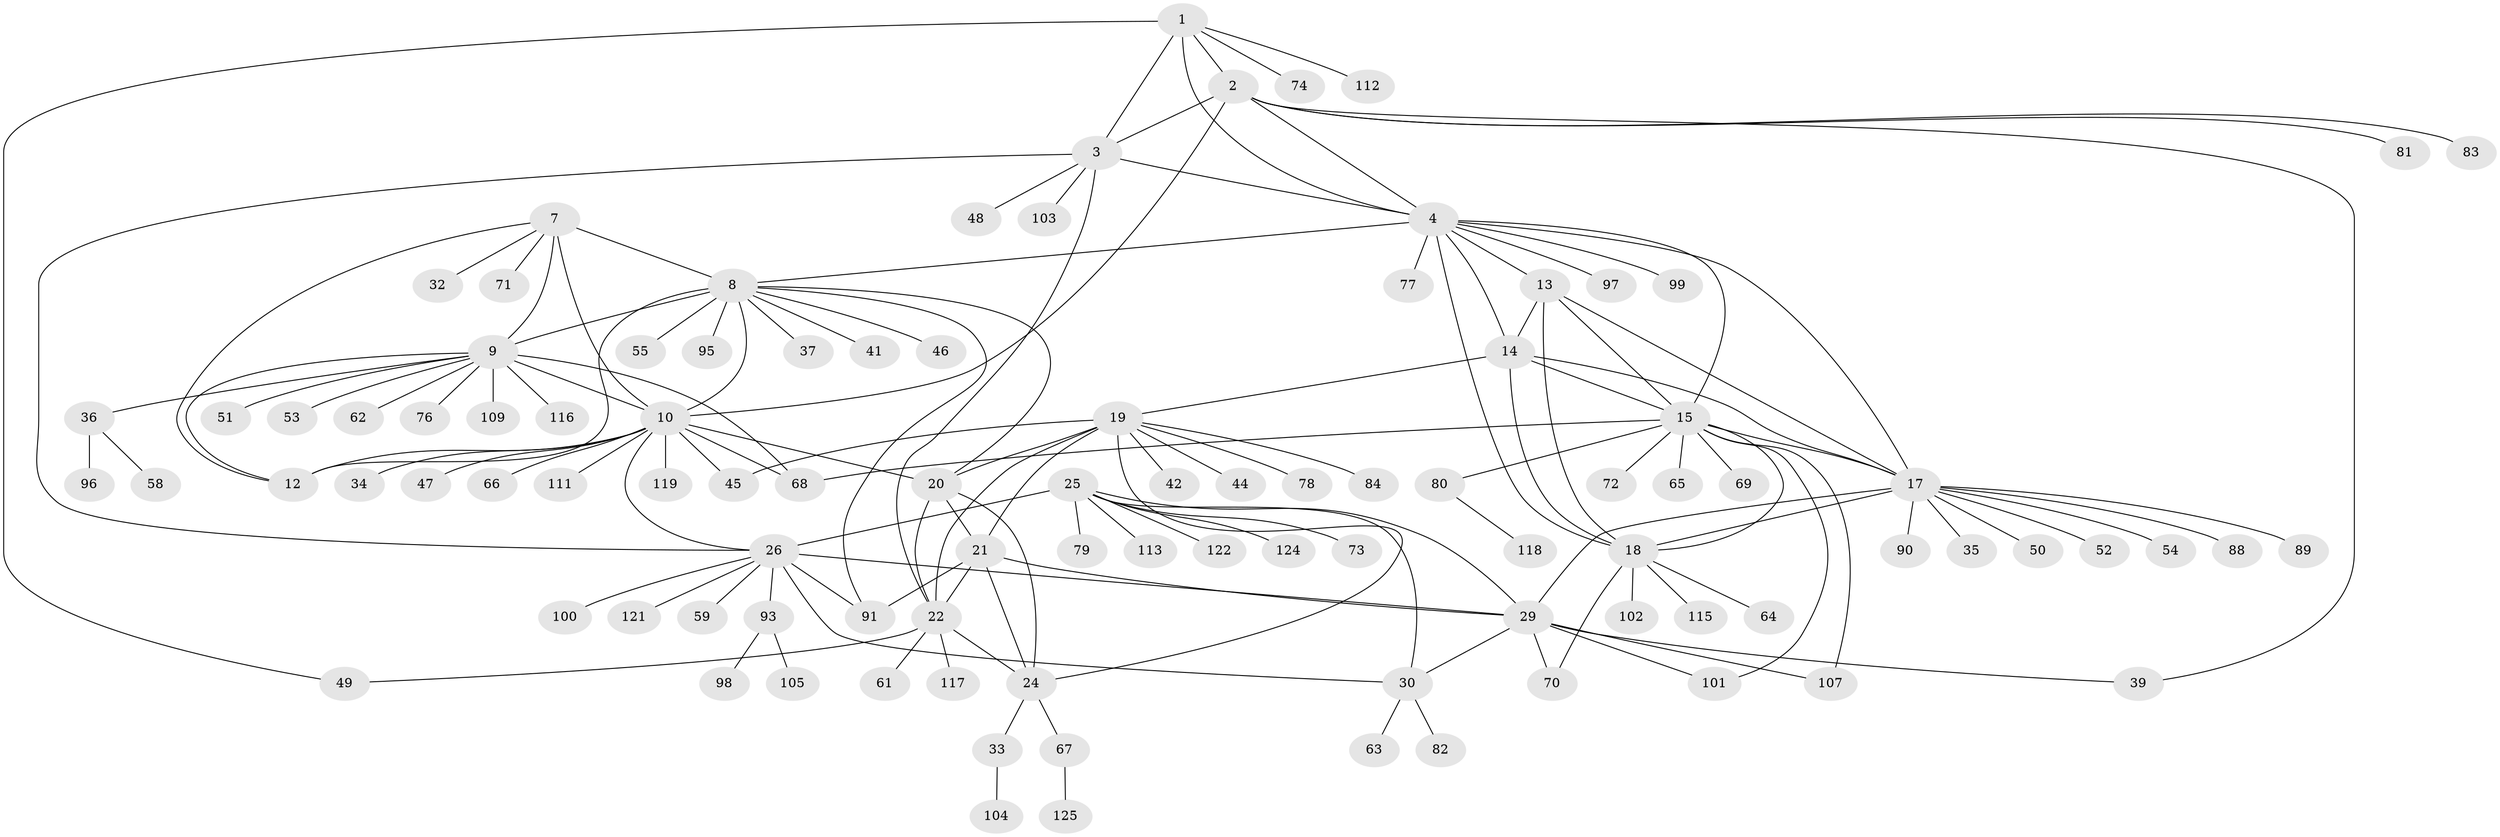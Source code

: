 // Generated by graph-tools (version 1.1) at 2025/24/03/03/25 07:24:14]
// undirected, 99 vertices, 143 edges
graph export_dot {
graph [start="1"]
  node [color=gray90,style=filled];
  1 [super="+6"];
  2;
  3 [super="+5"];
  4 [super="+16"];
  7 [super="+123"];
  8 [super="+11"];
  9 [super="+86"];
  10 [super="+57"];
  12;
  13;
  14;
  15 [super="+40"];
  17 [super="+38"];
  18 [super="+43"];
  19 [super="+23"];
  20 [super="+87"];
  21;
  22 [super="+108"];
  24 [super="+31"];
  25 [super="+27"];
  26 [super="+28"];
  29 [super="+60"];
  30 [super="+56"];
  32;
  33;
  34;
  35;
  36;
  37;
  39 [super="+75"];
  41;
  42;
  44;
  45;
  46;
  47;
  48;
  49;
  50;
  51;
  52;
  53;
  54;
  55;
  58;
  59;
  61;
  62;
  63;
  64;
  65;
  66;
  67 [super="+85"];
  68;
  69;
  70;
  71 [super="+92"];
  72;
  73;
  74;
  76;
  77 [super="+114"];
  78;
  79;
  80;
  81;
  82 [super="+106"];
  83 [super="+94"];
  84;
  88;
  89;
  90;
  91 [super="+120"];
  93 [super="+126"];
  95;
  96;
  97;
  98;
  99;
  100;
  101;
  102 [super="+110"];
  103;
  104;
  105;
  107;
  109;
  111;
  112;
  113;
  115;
  116;
  117;
  118;
  119;
  121;
  122;
  124;
  125;
  1 -- 2 [weight=2];
  1 -- 3 [weight=4];
  1 -- 4 [weight=2];
  1 -- 74;
  1 -- 112;
  1 -- 49;
  2 -- 3 [weight=2];
  2 -- 4;
  2 -- 10;
  2 -- 39;
  2 -- 81;
  2 -- 83;
  3 -- 4 [weight=2];
  3 -- 22;
  3 -- 26;
  3 -- 103;
  3 -- 48;
  4 -- 97;
  4 -- 99;
  4 -- 8;
  4 -- 13;
  4 -- 14;
  4 -- 15;
  4 -- 77;
  4 -- 17;
  4 -- 18;
  7 -- 8 [weight=2];
  7 -- 9;
  7 -- 10;
  7 -- 12;
  7 -- 32;
  7 -- 71;
  8 -- 9 [weight=2];
  8 -- 10 [weight=2];
  8 -- 12 [weight=2];
  8 -- 41;
  8 -- 55;
  8 -- 91;
  8 -- 37;
  8 -- 46;
  8 -- 95;
  8 -- 20;
  9 -- 10;
  9 -- 12;
  9 -- 36;
  9 -- 51;
  9 -- 53;
  9 -- 62;
  9 -- 76;
  9 -- 109;
  9 -- 116;
  9 -- 68;
  10 -- 12;
  10 -- 20;
  10 -- 26;
  10 -- 34;
  10 -- 45;
  10 -- 47;
  10 -- 66;
  10 -- 68;
  10 -- 111;
  10 -- 119;
  13 -- 14;
  13 -- 15;
  13 -- 17;
  13 -- 18;
  14 -- 15;
  14 -- 17;
  14 -- 18;
  14 -- 19;
  15 -- 17;
  15 -- 18;
  15 -- 68;
  15 -- 69;
  15 -- 72;
  15 -- 80;
  15 -- 101;
  15 -- 107;
  15 -- 65;
  17 -- 18;
  17 -- 29;
  17 -- 35;
  17 -- 50;
  17 -- 52;
  17 -- 54;
  17 -- 88;
  17 -- 89;
  17 -- 90;
  18 -- 64;
  18 -- 70;
  18 -- 102;
  18 -- 115;
  19 -- 20 [weight=2];
  19 -- 21 [weight=2];
  19 -- 22 [weight=2];
  19 -- 24 [weight=2];
  19 -- 42;
  19 -- 78;
  19 -- 84;
  19 -- 44;
  19 -- 45;
  20 -- 21;
  20 -- 22;
  20 -- 24;
  21 -- 22;
  21 -- 24;
  21 -- 29;
  21 -- 91;
  22 -- 24;
  22 -- 49;
  22 -- 61;
  22 -- 117;
  24 -- 33;
  24 -- 67;
  25 -- 26 [weight=4];
  25 -- 29 [weight=2];
  25 -- 30 [weight=2];
  25 -- 73;
  25 -- 79;
  25 -- 113;
  25 -- 124;
  25 -- 122;
  26 -- 29 [weight=2];
  26 -- 30 [weight=2];
  26 -- 59;
  26 -- 91;
  26 -- 93;
  26 -- 121;
  26 -- 100;
  29 -- 30;
  29 -- 39;
  29 -- 70;
  29 -- 101;
  29 -- 107;
  30 -- 63;
  30 -- 82;
  33 -- 104;
  36 -- 58;
  36 -- 96;
  67 -- 125;
  80 -- 118;
  93 -- 98;
  93 -- 105;
}
